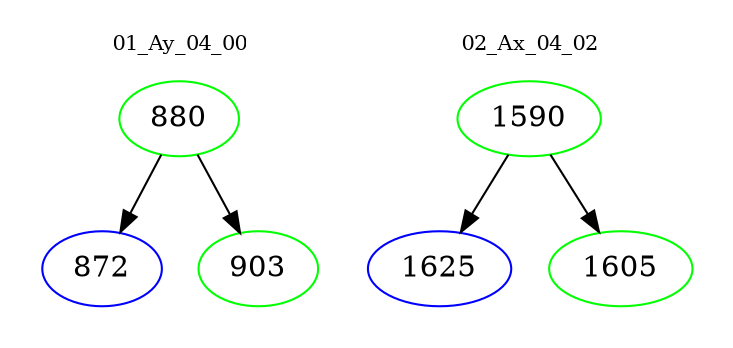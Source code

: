 digraph{
subgraph cluster_0 {
color = white
label = "01_Ay_04_00";
fontsize=10;
T0_880 [label="880", color="green"]
T0_880 -> T0_872 [color="black"]
T0_872 [label="872", color="blue"]
T0_880 -> T0_903 [color="black"]
T0_903 [label="903", color="green"]
}
subgraph cluster_1 {
color = white
label = "02_Ax_04_02";
fontsize=10;
T1_1590 [label="1590", color="green"]
T1_1590 -> T1_1625 [color="black"]
T1_1625 [label="1625", color="blue"]
T1_1590 -> T1_1605 [color="black"]
T1_1605 [label="1605", color="green"]
}
}
